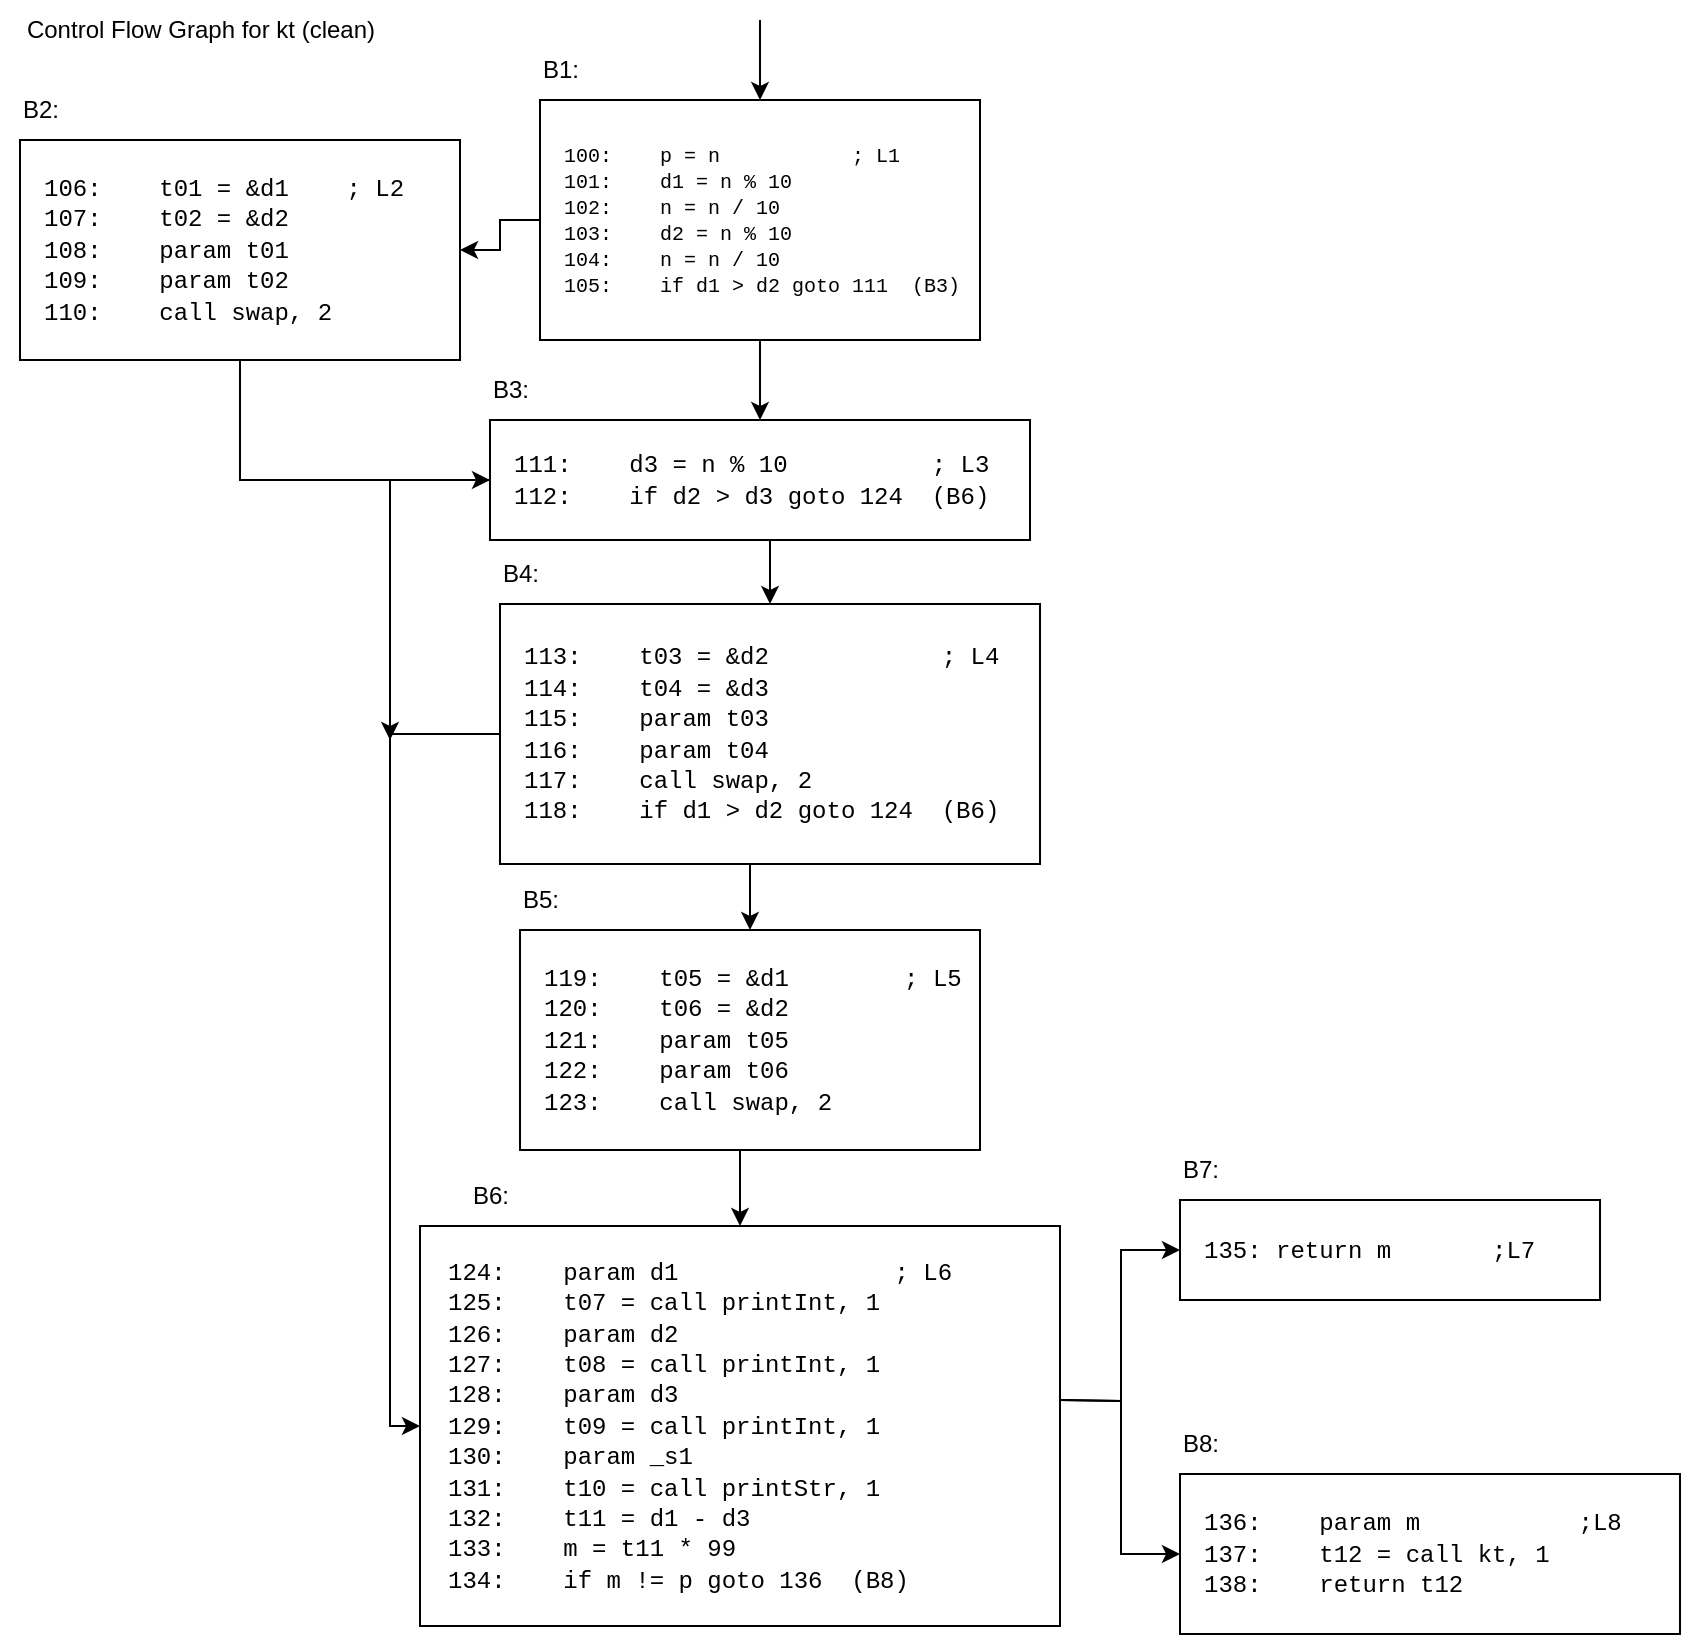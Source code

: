 <mxfile version="22.1.2" type="device">
  <diagram name="Page-1" id="1KJT4ykv1rWRxnocMWuo">
    <mxGraphModel dx="733" dy="437" grid="1" gridSize="10" guides="1" tooltips="1" connect="1" arrows="1" fold="1" page="1" pageScale="1" pageWidth="1169" pageHeight="827" background="none" math="0" shadow="0">
      <root>
        <mxCell id="0" />
        <mxCell id="1" parent="0" />
        <mxCell id="x57_89_cDRPmzMDyBT9k-1" value="Control Flow Graph for kt (clean)" style="text;html=1;align=center;verticalAlign=middle;resizable=0;points=[];autosize=1;strokeColor=none;fillColor=none;" parent="1" vertex="1">
          <mxGeometry x="5" width="200" height="30" as="geometry" />
        </mxCell>
        <mxCell id="x57_89_cDRPmzMDyBT9k-7" value="" style="group" parent="1" vertex="1" connectable="0">
          <mxGeometry x="265" y="20" width="240" height="150" as="geometry" />
        </mxCell>
        <mxCell id="x57_89_cDRPmzMDyBT9k-5" value="" style="group" parent="x57_89_cDRPmzMDyBT9k-7" vertex="1" connectable="0">
          <mxGeometry x="10" y="30" width="230" height="120" as="geometry" />
        </mxCell>
        <mxCell id="x57_89_cDRPmzMDyBT9k-2" value="" style="whiteSpace=wrap;html=1;" parent="x57_89_cDRPmzMDyBT9k-5" vertex="1">
          <mxGeometry width="220" height="120" as="geometry" />
        </mxCell>
        <mxCell id="x57_89_cDRPmzMDyBT9k-4" value="&lt;div style=&quot;font-size: 10px;&quot;&gt;&lt;font face=&quot;Courier New&quot; style=&quot;font-size: 10px;&quot;&gt;100:&lt;span style=&quot;white-space: pre; font-size: 10px;&quot;&gt;&amp;nbsp;&amp;nbsp;&amp;nbsp;&amp;nbsp;&lt;/span&gt;p = n&lt;span style=&quot;white-space: pre;&quot;&gt;&#x9;&lt;/span&gt;&lt;span style=&quot;white-space: pre;&quot;&gt;&#x9;&lt;/span&gt;; L1&lt;/font&gt;&lt;/div&gt;&lt;div style=&quot;font-size: 10px;&quot;&gt;&lt;font face=&quot;Courier New&quot; style=&quot;font-size: 10px;&quot;&gt;101:&lt;span style=&quot;font-size: 10px;&quot;&gt;&lt;span style=&quot;white-space: pre; font-size: 10px;&quot;&gt;&amp;nbsp;&amp;nbsp;&amp;nbsp;&amp;nbsp;&lt;/span&gt;&lt;/span&gt;d1 = n % 10&lt;/font&gt;&lt;/div&gt;&lt;div style=&quot;font-size: 10px;&quot;&gt;&lt;font face=&quot;Courier New&quot; style=&quot;font-size: 10px;&quot;&gt;102:&lt;span style=&quot;font-size: 10px;&quot;&gt;&lt;span style=&quot;white-space: pre; font-size: 10px;&quot;&gt;&amp;nbsp;&amp;nbsp;&amp;nbsp;&amp;nbsp;&lt;/span&gt;&lt;/span&gt;n = n / 10&amp;nbsp; &amp;nbsp; &amp;nbsp; &amp;nbsp; &amp;nbsp;&lt;/font&gt;&lt;/div&gt;&lt;div style=&quot;font-size: 10px;&quot;&gt;&lt;font face=&quot;Courier New&quot; style=&quot;font-size: 10px;&quot;&gt;103:&lt;span style=&quot;font-size: 10px;&quot;&gt;&lt;span style=&quot;white-space: pre; font-size: 10px;&quot;&gt;&amp;nbsp;&amp;nbsp;&amp;nbsp;&amp;nbsp;&lt;/span&gt;&lt;/span&gt;d2 = n % 10&lt;/font&gt;&lt;/div&gt;&lt;div style=&quot;font-size: 10px;&quot;&gt;&lt;font face=&quot;Courier New&quot; style=&quot;font-size: 10px;&quot;&gt;104:&lt;span style=&quot;font-size: 10px;&quot;&gt;&lt;span style=&quot;white-space: pre; font-size: 10px;&quot;&gt;&amp;nbsp;&amp;nbsp;&amp;nbsp;&amp;nbsp;&lt;/span&gt;&lt;/span&gt;n = n / 10&amp;nbsp; &amp;nbsp; &amp;nbsp; &amp;nbsp; &amp;nbsp; &amp;nbsp;&lt;/font&gt;&lt;/div&gt;&lt;div style=&quot;font-size: 10px;&quot;&gt;&lt;font face=&quot;Courier New&quot; style=&quot;font-size: 10px;&quot;&gt;105:&lt;span style=&quot;font-size: 10px;&quot;&gt;&lt;span style=&quot;white-space: pre; font-size: 10px;&quot;&gt;&amp;nbsp;&amp;nbsp;&amp;nbsp;&amp;nbsp;&lt;/span&gt;&lt;/span&gt;if d1 &amp;gt; d2 goto 111&amp;nbsp; (B3)&lt;/font&gt;&lt;/div&gt;" style="text;html=1;align=left;verticalAlign=middle;resizable=0;points=[];autosize=1;strokeColor=none;fillColor=none;fontSize=10;" parent="x57_89_cDRPmzMDyBT9k-5" vertex="1">
          <mxGeometry x="10" y="15" width="220" height="90" as="geometry" />
        </mxCell>
        <mxCell id="x57_89_cDRPmzMDyBT9k-6" value="B1:" style="text;html=1;align=center;verticalAlign=middle;resizable=0;points=[];autosize=1;strokeColor=none;fillColor=none;" parent="x57_89_cDRPmzMDyBT9k-7" vertex="1">
          <mxGeometry width="40" height="30" as="geometry" />
        </mxCell>
        <mxCell id="x57_89_cDRPmzMDyBT9k-23" value="" style="group" parent="1" vertex="1" connectable="0">
          <mxGeometry x="255" y="435" width="250" height="140" as="geometry" />
        </mxCell>
        <mxCell id="x57_89_cDRPmzMDyBT9k-21" value="" style="whiteSpace=wrap;html=1;" parent="x57_89_cDRPmzMDyBT9k-23" vertex="1">
          <mxGeometry x="10" y="30" width="230" height="110" as="geometry" />
        </mxCell>
        <mxCell id="x57_89_cDRPmzMDyBT9k-20" value="&lt;div&gt;&lt;font face=&quot;Courier New&quot;&gt;119:&lt;span style=&quot;white-space: pre;&quot;&gt;&amp;nbsp;&amp;nbsp;&amp;nbsp;&amp;nbsp;&lt;/span&gt;t05 = &amp;amp;d1&amp;nbsp; &amp;nbsp; &amp;nbsp; &amp;nbsp; ; L5&lt;/font&gt;&lt;/div&gt;&lt;div&gt;&lt;font face=&quot;Courier New&quot;&gt;120:&lt;span style=&quot;&quot;&gt;&lt;span style=&quot;white-space: pre;&quot;&gt;&amp;nbsp;&amp;nbsp;&amp;nbsp;&amp;nbsp;&lt;/span&gt;&lt;/span&gt;t06 = &amp;amp;d2&lt;/font&gt;&lt;/div&gt;&lt;div&gt;&lt;font face=&quot;Courier New&quot;&gt;121:&lt;span style=&quot;&quot;&gt;&lt;span style=&quot;white-space: pre;&quot;&gt;&amp;nbsp;&amp;nbsp;&amp;nbsp;&amp;nbsp;&lt;/span&gt;&lt;/span&gt;param t05&lt;/font&gt;&lt;/div&gt;&lt;div&gt;&lt;font face=&quot;Courier New&quot;&gt;122:&lt;span style=&quot;&quot;&gt;&lt;span style=&quot;white-space: pre;&quot;&gt;&amp;nbsp;&amp;nbsp;&amp;nbsp;&amp;nbsp;&lt;/span&gt;&lt;/span&gt;param t06&lt;/font&gt;&lt;/div&gt;&lt;div&gt;&lt;font face=&quot;Courier New&quot;&gt;123:&lt;span style=&quot;&quot;&gt;&lt;span style=&quot;white-space: pre;&quot;&gt;&amp;nbsp;&amp;nbsp;&amp;nbsp;&amp;nbsp;&lt;/span&gt;&lt;/span&gt;call swap, 2&lt;/font&gt;&lt;/div&gt;" style="text;html=1;align=left;verticalAlign=middle;resizable=0;points=[];autosize=1;strokeColor=none;fillColor=none;" parent="x57_89_cDRPmzMDyBT9k-23" vertex="1">
          <mxGeometry x="20" y="40" width="230" height="90" as="geometry" />
        </mxCell>
        <mxCell id="x57_89_cDRPmzMDyBT9k-22" value="B5:" style="text;html=1;align=center;verticalAlign=middle;resizable=0;points=[];autosize=1;strokeColor=none;fillColor=none;" parent="x57_89_cDRPmzMDyBT9k-23" vertex="1">
          <mxGeometry width="40" height="30" as="geometry" />
        </mxCell>
        <mxCell id="x57_89_cDRPmzMDyBT9k-36" value="" style="endArrow=classic;html=1;rounded=0;entryX=0.5;entryY=0;entryDx=0;entryDy=0;" parent="1" target="x57_89_cDRPmzMDyBT9k-2" edge="1">
          <mxGeometry width="50" height="50" relative="1" as="geometry">
            <mxPoint x="385" y="10" as="sourcePoint" />
            <mxPoint x="605" y="60" as="targetPoint" />
          </mxGeometry>
        </mxCell>
        <mxCell id="x57_89_cDRPmzMDyBT9k-41" value="" style="group" parent="1" vertex="1" connectable="0">
          <mxGeometry x="240" y="180" width="280" height="90" as="geometry" />
        </mxCell>
        <mxCell id="x57_89_cDRPmzMDyBT9k-13" value="" style="whiteSpace=wrap;html=1;" parent="x57_89_cDRPmzMDyBT9k-41" vertex="1">
          <mxGeometry x="10" y="30" width="270" height="60" as="geometry" />
        </mxCell>
        <mxCell id="x57_89_cDRPmzMDyBT9k-12" value="&lt;div&gt;&lt;font face=&quot;Courier New&quot;&gt;111:&lt;span style=&quot;white-space: pre;&quot;&gt;&amp;nbsp;&amp;nbsp;&amp;nbsp;&amp;nbsp;&lt;/span&gt;d3 = n % 10&amp;nbsp; &amp;nbsp; &amp;nbsp; &amp;nbsp; &amp;nbsp; ; L3&lt;/font&gt;&lt;/div&gt;&lt;div&gt;&lt;font face=&quot;Courier New&quot;&gt;112:&lt;span style=&quot;&quot;&gt;&lt;span style=&quot;white-space: pre;&quot;&gt;&amp;nbsp;&amp;nbsp;&amp;nbsp;&amp;nbsp;&lt;/span&gt;&lt;/span&gt;if d2 &amp;gt; d3 goto 124&amp;nbsp; (B6)&lt;/font&gt;&lt;/div&gt;" style="text;html=1;align=left;verticalAlign=middle;resizable=0;points=[];autosize=1;strokeColor=none;fillColor=none;" parent="x57_89_cDRPmzMDyBT9k-41" vertex="1">
          <mxGeometry x="20" y="35" width="260" height="50" as="geometry" />
        </mxCell>
        <mxCell id="x57_89_cDRPmzMDyBT9k-14" value="B3:" style="text;html=1;align=center;verticalAlign=middle;resizable=0;points=[];autosize=1;strokeColor=none;fillColor=none;" parent="x57_89_cDRPmzMDyBT9k-41" vertex="1">
          <mxGeometry width="40" height="30" as="geometry" />
        </mxCell>
        <mxCell id="x57_89_cDRPmzMDyBT9k-42" style="edgeStyle=orthogonalEdgeStyle;rounded=0;orthogonalLoop=1;jettySize=auto;html=1;exitX=0.5;exitY=1;exitDx=0;exitDy=0;entryX=0.5;entryY=0;entryDx=0;entryDy=0;" parent="1" source="x57_89_cDRPmzMDyBT9k-13" target="x57_89_cDRPmzMDyBT9k-17" edge="1">
          <mxGeometry relative="1" as="geometry" />
        </mxCell>
        <mxCell id="x57_89_cDRPmzMDyBT9k-45" style="edgeStyle=orthogonalEdgeStyle;rounded=0;orthogonalLoop=1;jettySize=auto;html=1;exitX=0.5;exitY=1;exitDx=0;exitDy=0;entryX=0.5;entryY=0;entryDx=0;entryDy=0;" parent="1" source="x57_89_cDRPmzMDyBT9k-2" target="x57_89_cDRPmzMDyBT9k-13" edge="1">
          <mxGeometry relative="1" as="geometry" />
        </mxCell>
        <mxCell id="x57_89_cDRPmzMDyBT9k-46" style="edgeStyle=orthogonalEdgeStyle;rounded=0;orthogonalLoop=1;jettySize=auto;html=1;exitX=0.5;exitY=1;exitDx=0;exitDy=0;entryX=0;entryY=0.5;entryDx=0;entryDy=0;" parent="1" source="x57_89_cDRPmzMDyBT9k-9" target="x57_89_cDRPmzMDyBT9k-13" edge="1">
          <mxGeometry relative="1" as="geometry" />
        </mxCell>
        <mxCell id="x57_89_cDRPmzMDyBT9k-47" style="edgeStyle=orthogonalEdgeStyle;rounded=0;orthogonalLoop=1;jettySize=auto;html=1;exitX=0;exitY=0.5;exitDx=0;exitDy=0;entryX=1;entryY=0.5;entryDx=0;entryDy=0;" parent="1" source="x57_89_cDRPmzMDyBT9k-2" target="x57_89_cDRPmzMDyBT9k-9" edge="1">
          <mxGeometry relative="1" as="geometry" />
        </mxCell>
        <mxCell id="x57_89_cDRPmzMDyBT9k-48" value="" style="group" parent="1" vertex="1" connectable="0">
          <mxGeometry x="5" y="40" width="230" height="140" as="geometry" />
        </mxCell>
        <mxCell id="x57_89_cDRPmzMDyBT9k-9" value="" style="whiteSpace=wrap;html=1;" parent="x57_89_cDRPmzMDyBT9k-48" vertex="1">
          <mxGeometry x="10" y="30" width="220" height="110" as="geometry" />
        </mxCell>
        <mxCell id="x57_89_cDRPmzMDyBT9k-8" value="&lt;div&gt;&lt;font face=&quot;Courier New&quot;&gt;106:&lt;span style=&quot;white-space: pre;&quot;&gt;&amp;nbsp;&amp;nbsp;&amp;nbsp;&amp;nbsp;&lt;/span&gt;t01 = &amp;amp;d1&lt;span style=&quot;&quot;&gt;&lt;span style=&quot;white-space: pre;&quot;&gt;&amp;nbsp;&amp;nbsp;&amp;nbsp;&amp;nbsp;&lt;/span&gt;&lt;/span&gt;; L2&lt;/font&gt;&lt;/div&gt;&lt;div&gt;&lt;font face=&quot;Courier New&quot;&gt;107:&lt;span style=&quot;&quot;&gt;&lt;span style=&quot;white-space: pre;&quot;&gt;&amp;nbsp;&amp;nbsp;&amp;nbsp;&amp;nbsp;&lt;/span&gt;&lt;/span&gt;t02 = &amp;amp;d2&lt;/font&gt;&lt;/div&gt;&lt;div&gt;&lt;font face=&quot;Courier New&quot;&gt;108:&lt;span style=&quot;&quot;&gt;&lt;span style=&quot;white-space: pre;&quot;&gt;&amp;nbsp;&amp;nbsp;&amp;nbsp;&amp;nbsp;&lt;/span&gt;&lt;/span&gt;param t01&lt;/font&gt;&lt;/div&gt;&lt;div&gt;&lt;font face=&quot;Courier New&quot;&gt;109:&lt;span style=&quot;&quot;&gt;&lt;span style=&quot;white-space: pre;&quot;&gt;&amp;nbsp;&amp;nbsp;&amp;nbsp;&amp;nbsp;&lt;/span&gt;&lt;/span&gt;param t02&lt;/font&gt;&lt;/div&gt;&lt;div&gt;&lt;font face=&quot;Courier New&quot;&gt;110:&lt;span style=&quot;&quot;&gt;&lt;span style=&quot;white-space: pre;&quot;&gt;&amp;nbsp;&amp;nbsp;&amp;nbsp;&amp;nbsp;&lt;/span&gt;&lt;/span&gt;call swap, 2&lt;/font&gt;&lt;/div&gt;" style="text;html=1;align=left;verticalAlign=middle;resizable=0;points=[];autosize=1;strokeColor=none;fillColor=none;" parent="x57_89_cDRPmzMDyBT9k-48" vertex="1">
          <mxGeometry x="20" y="40" width="200" height="90" as="geometry" />
        </mxCell>
        <mxCell id="x57_89_cDRPmzMDyBT9k-10" value="B2:" style="text;html=1;align=center;verticalAlign=middle;resizable=0;points=[];autosize=1;strokeColor=none;fillColor=none;" parent="x57_89_cDRPmzMDyBT9k-48" vertex="1">
          <mxGeometry width="40" height="30" as="geometry" />
        </mxCell>
        <mxCell id="x57_89_cDRPmzMDyBT9k-49" style="edgeStyle=orthogonalEdgeStyle;rounded=0;orthogonalLoop=1;jettySize=auto;html=1;exitX=0.5;exitY=1;exitDx=0;exitDy=0;entryX=0.5;entryY=0;entryDx=0;entryDy=0;" parent="1" source="x57_89_cDRPmzMDyBT9k-17" target="x57_89_cDRPmzMDyBT9k-21" edge="1">
          <mxGeometry relative="1" as="geometry" />
        </mxCell>
        <mxCell id="x57_89_cDRPmzMDyBT9k-51" style="edgeStyle=orthogonalEdgeStyle;rounded=0;orthogonalLoop=1;jettySize=auto;html=1;exitX=0.5;exitY=1;exitDx=0;exitDy=0;entryX=0.5;entryY=0;entryDx=0;entryDy=0;" parent="1" source="x57_89_cDRPmzMDyBT9k-21" target="x57_89_cDRPmzMDyBT9k-25" edge="1">
          <mxGeometry relative="1" as="geometry" />
        </mxCell>
        <mxCell id="x57_89_cDRPmzMDyBT9k-18" value="B4:" style="text;html=1;align=center;verticalAlign=middle;resizable=0;points=[];autosize=1;strokeColor=none;fillColor=none;" parent="1" vertex="1">
          <mxGeometry x="245" y="272" width="40" height="30" as="geometry" />
        </mxCell>
        <mxCell id="x57_89_cDRPmzMDyBT9k-50" value="" style="group" parent="1" vertex="1" connectable="0">
          <mxGeometry x="255" y="302" width="270" height="130" as="geometry" />
        </mxCell>
        <mxCell id="x57_89_cDRPmzMDyBT9k-17" value="" style="whiteSpace=wrap;html=1;" parent="x57_89_cDRPmzMDyBT9k-50" vertex="1">
          <mxGeometry width="270" height="130" as="geometry" />
        </mxCell>
        <mxCell id="x57_89_cDRPmzMDyBT9k-16" value="&lt;div&gt;&lt;font face=&quot;Courier New&quot;&gt;113:&lt;span style=&quot;white-space: pre;&quot;&gt;&amp;nbsp;&amp;nbsp;&amp;nbsp;&amp;nbsp;&lt;/span&gt;t03 = &amp;amp;d2&amp;nbsp; &amp;nbsp; &amp;nbsp; &amp;nbsp; &amp;nbsp; &amp;nbsp; ; L4&lt;/font&gt;&lt;/div&gt;&lt;div&gt;&lt;font face=&quot;Courier New&quot;&gt;114:&lt;span style=&quot;&quot;&gt;&lt;span style=&quot;white-space: pre;&quot;&gt;&amp;nbsp;&amp;nbsp;&amp;nbsp;&amp;nbsp;&lt;/span&gt;&lt;/span&gt;t04 = &amp;amp;d3&lt;/font&gt;&lt;/div&gt;&lt;div&gt;&lt;font face=&quot;Courier New&quot;&gt;115:&lt;span style=&quot;&quot;&gt;&lt;span style=&quot;white-space: pre;&quot;&gt;&amp;nbsp;&amp;nbsp;&amp;nbsp;&amp;nbsp;&lt;/span&gt;&lt;/span&gt;param t03&lt;/font&gt;&lt;/div&gt;&lt;div&gt;&lt;font face=&quot;Courier New&quot;&gt;116:&lt;span style=&quot;&quot;&gt;&lt;span style=&quot;white-space: pre;&quot;&gt;&amp;nbsp;&amp;nbsp;&amp;nbsp;&amp;nbsp;&lt;/span&gt;&lt;/span&gt;param t04&lt;/font&gt;&lt;/div&gt;&lt;div&gt;&lt;font face=&quot;Courier New&quot;&gt;117:&lt;span style=&quot;&quot;&gt;&lt;span style=&quot;white-space: pre;&quot;&gt;&amp;nbsp;&amp;nbsp;&amp;nbsp;&amp;nbsp;&lt;/span&gt;&lt;/span&gt;call swap, 2&lt;/font&gt;&lt;/div&gt;&lt;div&gt;&lt;font face=&quot;Courier New&quot;&gt;118:&lt;span style=&quot;&quot;&gt;&lt;span style=&quot;white-space: pre;&quot;&gt;&amp;nbsp;&amp;nbsp;&amp;nbsp;&amp;nbsp;&lt;/span&gt;&lt;/span&gt;if d1 &amp;gt; d2 goto 124&amp;nbsp; (B6)&lt;/font&gt;&lt;/div&gt;" style="text;html=1;align=left;verticalAlign=middle;resizable=0;points=[];autosize=1;strokeColor=none;fillColor=none;" parent="x57_89_cDRPmzMDyBT9k-50" vertex="1">
          <mxGeometry x="10" y="10" width="260" height="110" as="geometry" />
        </mxCell>
        <mxCell id="x57_89_cDRPmzMDyBT9k-53" style="edgeStyle=orthogonalEdgeStyle;rounded=0;orthogonalLoop=1;jettySize=auto;html=1;exitX=0;exitY=0.5;exitDx=0;exitDy=0;entryX=0;entryY=0.5;entryDx=0;entryDy=0;" parent="1" source="x57_89_cDRPmzMDyBT9k-17" target="x57_89_cDRPmzMDyBT9k-25" edge="1">
          <mxGeometry relative="1" as="geometry">
            <Array as="points">
              <mxPoint x="200" y="367" />
              <mxPoint x="200" y="713" />
            </Array>
          </mxGeometry>
        </mxCell>
        <mxCell id="x57_89_cDRPmzMDyBT9k-26" value="B6:" style="text;html=1;align=center;verticalAlign=middle;resizable=0;points=[];autosize=1;strokeColor=none;fillColor=none;" parent="1" vertex="1">
          <mxGeometry x="230" y="583" width="40" height="30" as="geometry" />
        </mxCell>
        <mxCell id="x57_89_cDRPmzMDyBT9k-54" value="" style="group" parent="1" vertex="1" connectable="0">
          <mxGeometry x="215" y="613" width="320" height="200" as="geometry" />
        </mxCell>
        <mxCell id="x57_89_cDRPmzMDyBT9k-25" value="" style="whiteSpace=wrap;html=1;" parent="x57_89_cDRPmzMDyBT9k-54" vertex="1">
          <mxGeometry width="320" height="200" as="geometry" />
        </mxCell>
        <mxCell id="x57_89_cDRPmzMDyBT9k-24" value="&lt;div&gt;&lt;font face=&quot;Courier New&quot;&gt;124:&lt;span style=&quot;white-space: pre;&quot;&gt;&amp;nbsp;&amp;nbsp;&amp;nbsp;&amp;nbsp;&lt;/span&gt;param d1&amp;nbsp; &amp;nbsp; &amp;nbsp; &amp;nbsp; &amp;nbsp; &amp;nbsp;&lt;span style=&quot;&quot;&gt;&lt;span style=&quot;white-space: pre;&quot;&gt;&amp;nbsp;&amp;nbsp;&amp;nbsp;&amp;nbsp;&lt;/span&gt;&lt;/span&gt;; L6&lt;/font&gt;&lt;/div&gt;&lt;div&gt;&lt;font face=&quot;Courier New&quot;&gt;125:&lt;span style=&quot;&quot;&gt;&lt;span style=&quot;white-space: pre;&quot;&gt;&amp;nbsp;&amp;nbsp;&amp;nbsp;&amp;nbsp;&lt;/span&gt;&lt;/span&gt;t07 = call printInt, 1&lt;/font&gt;&lt;/div&gt;&lt;div&gt;&lt;font face=&quot;Courier New&quot;&gt;126:&lt;span style=&quot;&quot;&gt;&lt;span style=&quot;white-space: pre;&quot;&gt;&amp;nbsp;&amp;nbsp;&amp;nbsp;&amp;nbsp;&lt;/span&gt;&lt;/span&gt;param d2&lt;/font&gt;&lt;/div&gt;&lt;div&gt;&lt;font face=&quot;Courier New&quot;&gt;127:&lt;span style=&quot;&quot;&gt;&lt;span style=&quot;white-space: pre;&quot;&gt;&amp;nbsp;&amp;nbsp;&amp;nbsp;&amp;nbsp;&lt;/span&gt;&lt;/span&gt;t08 = call printInt, 1&lt;/font&gt;&lt;/div&gt;&lt;div&gt;&lt;font face=&quot;Courier New&quot;&gt;128:&lt;span style=&quot;&quot;&gt;&lt;span style=&quot;white-space: pre;&quot;&gt;&amp;nbsp;&amp;nbsp;&amp;nbsp;&amp;nbsp;&lt;/span&gt;&lt;/span&gt;param d3&lt;/font&gt;&lt;/div&gt;&lt;div&gt;&lt;font face=&quot;Courier New&quot;&gt;129:&lt;span style=&quot;&quot;&gt;&lt;span style=&quot;white-space: pre;&quot;&gt;&amp;nbsp;&amp;nbsp;&amp;nbsp;&amp;nbsp;&lt;/span&gt;&lt;/span&gt;t09 = call printInt, 1&lt;/font&gt;&lt;/div&gt;&lt;div&gt;&lt;font face=&quot;Courier New&quot;&gt;130:&lt;span style=&quot;&quot;&gt;&lt;span style=&quot;white-space: pre;&quot;&gt;&amp;nbsp;&amp;nbsp;&amp;nbsp;&amp;nbsp;&lt;/span&gt;&lt;/span&gt;param _s1&lt;/font&gt;&lt;/div&gt;&lt;div&gt;&lt;font face=&quot;Courier New&quot;&gt;131:&lt;span style=&quot;&quot;&gt;&lt;span style=&quot;white-space: pre;&quot;&gt;&amp;nbsp;&amp;nbsp;&amp;nbsp;&amp;nbsp;&lt;/span&gt;&lt;/span&gt;t10 = call printStr, 1&lt;/font&gt;&lt;/div&gt;&lt;div&gt;&lt;font face=&quot;Courier New&quot;&gt;132:&lt;span style=&quot;&quot;&gt;&lt;span style=&quot;white-space: pre;&quot;&gt;&amp;nbsp;&amp;nbsp;&amp;nbsp;&amp;nbsp;&lt;/span&gt;&lt;/span&gt;t11 = d1 - d3&lt;/font&gt;&lt;/div&gt;&lt;div&gt;&lt;font face=&quot;Courier New&quot;&gt;133:&lt;span style=&quot;&quot;&gt;&lt;span style=&quot;white-space: pre;&quot;&gt;&amp;nbsp;&amp;nbsp;&amp;nbsp;&amp;nbsp;&lt;/span&gt;&lt;/span&gt;m = t11 * 99&amp;nbsp;&lt;/font&gt;&lt;/div&gt;&lt;div&gt;&lt;font face=&quot;Courier New&quot;&gt;134:&lt;span style=&quot;&quot;&gt;&lt;span style=&quot;white-space: pre;&quot;&gt;&amp;nbsp;&amp;nbsp;&amp;nbsp;&amp;nbsp;&lt;/span&gt;&lt;/span&gt;if m != p goto 136&amp;nbsp; (B8)&amp;nbsp; &amp;nbsp; &amp;nbsp;&amp;nbsp;&lt;/font&gt;&lt;/div&gt;" style="text;html=1;align=left;verticalAlign=middle;resizable=0;points=[];autosize=1;strokeColor=none;fillColor=none;" parent="x57_89_cDRPmzMDyBT9k-54" vertex="1">
          <mxGeometry x="12" y="5" width="300" height="190" as="geometry" />
        </mxCell>
        <mxCell id="x57_89_cDRPmzMDyBT9k-56" value="" style="group" parent="1" vertex="1" connectable="0">
          <mxGeometry x="585" y="570" width="220" height="80" as="geometry" />
        </mxCell>
        <mxCell id="x57_89_cDRPmzMDyBT9k-29" value="" style="whiteSpace=wrap;html=1;" parent="x57_89_cDRPmzMDyBT9k-56" vertex="1">
          <mxGeometry x="10" y="30" width="210" height="50" as="geometry" />
        </mxCell>
        <mxCell id="x57_89_cDRPmzMDyBT9k-28" value="&lt;font face=&quot;Courier New&quot;&gt;135: return m&amp;nbsp; &amp;nbsp; &amp;nbsp; &amp;nbsp;;L7&lt;/font&gt;" style="text;html=1;align=left;verticalAlign=middle;resizable=0;points=[];autosize=1;strokeColor=none;fillColor=none;" parent="x57_89_cDRPmzMDyBT9k-56" vertex="1">
          <mxGeometry x="20" y="40" width="190" height="30" as="geometry" />
        </mxCell>
        <mxCell id="x57_89_cDRPmzMDyBT9k-30" value="B7:" style="text;html=1;align=center;verticalAlign=middle;resizable=0;points=[];autosize=1;strokeColor=none;fillColor=none;" parent="x57_89_cDRPmzMDyBT9k-56" vertex="1">
          <mxGeometry width="40" height="30" as="geometry" />
        </mxCell>
        <mxCell id="x57_89_cDRPmzMDyBT9k-55" style="edgeStyle=orthogonalEdgeStyle;rounded=0;orthogonalLoop=1;jettySize=auto;html=1;exitX=1;exitY=0.5;exitDx=0;exitDy=0;entryX=0;entryY=0.5;entryDx=0;entryDy=0;" parent="1" target="x57_89_cDRPmzMDyBT9k-29" edge="1">
          <mxGeometry relative="1" as="geometry">
            <mxPoint x="595" y="607.0" as="targetPoint" />
            <mxPoint x="535" y="700" as="sourcePoint" />
          </mxGeometry>
        </mxCell>
        <mxCell id="x57_89_cDRPmzMDyBT9k-58" style="edgeStyle=orthogonalEdgeStyle;rounded=0;orthogonalLoop=1;jettySize=auto;html=1;exitX=1;exitY=0.5;exitDx=0;exitDy=0;entryX=0;entryY=0.5;entryDx=0;entryDy=0;" parent="1" target="x57_89_cDRPmzMDyBT9k-33" edge="1">
          <mxGeometry relative="1" as="geometry">
            <mxPoint x="605" y="777" as="targetPoint" />
            <mxPoint x="535" y="700" as="sourcePoint" />
          </mxGeometry>
        </mxCell>
        <mxCell id="x57_89_cDRPmzMDyBT9k-59" value="" style="group" parent="1" vertex="1" connectable="0">
          <mxGeometry x="585" y="707" width="260" height="110" as="geometry" />
        </mxCell>
        <mxCell id="x57_89_cDRPmzMDyBT9k-33" value="" style="whiteSpace=wrap;html=1;" parent="x57_89_cDRPmzMDyBT9k-59" vertex="1">
          <mxGeometry x="10" y="30" width="250" height="80" as="geometry" />
        </mxCell>
        <mxCell id="x57_89_cDRPmzMDyBT9k-32" value="&lt;div&gt;&lt;font face=&quot;Courier New&quot;&gt;136:&lt;span style=&quot;white-space: pre;&quot;&gt;&amp;nbsp;&amp;nbsp;&amp;nbsp;&amp;nbsp;&lt;/span&gt;param m&amp;nbsp; &amp;nbsp; &amp;nbsp; &amp;nbsp; &amp;nbsp; &amp;nbsp;;L8&lt;/font&gt;&lt;/div&gt;&lt;div&gt;&lt;font face=&quot;Courier New&quot;&gt;137:&lt;span style=&quot;&quot;&gt;&lt;span style=&quot;white-space: pre;&quot;&gt;&amp;nbsp;&amp;nbsp;&amp;nbsp;&amp;nbsp;&lt;/span&gt;&lt;/span&gt;t12 = call kt, 1&lt;/font&gt;&lt;/div&gt;&lt;div&gt;&lt;font face=&quot;Courier New&quot;&gt;138:&lt;span style=&quot;&quot;&gt;&lt;span style=&quot;white-space: pre;&quot;&gt;&amp;nbsp;&amp;nbsp;&amp;nbsp;&amp;nbsp;&lt;/span&gt;&lt;/span&gt;return t12&lt;/font&gt;&lt;/div&gt;" style="text;html=1;align=left;verticalAlign=middle;resizable=0;points=[];autosize=1;strokeColor=none;fillColor=none;" parent="x57_89_cDRPmzMDyBT9k-59" vertex="1">
          <mxGeometry x="20" y="40" width="230" height="60" as="geometry" />
        </mxCell>
        <mxCell id="x57_89_cDRPmzMDyBT9k-34" value="B8:" style="text;html=1;align=center;verticalAlign=middle;resizable=0;points=[];autosize=1;strokeColor=none;fillColor=none;" parent="x57_89_cDRPmzMDyBT9k-59" vertex="1">
          <mxGeometry width="40" height="30" as="geometry" />
        </mxCell>
        <mxCell id="_GaenFlvqUhkblWDrfGJ-1" value="" style="endArrow=classic;html=1;rounded=0;exitX=0;exitY=0.5;exitDx=0;exitDy=0;" edge="1" parent="1" source="x57_89_cDRPmzMDyBT9k-13">
          <mxGeometry width="50" height="50" relative="1" as="geometry">
            <mxPoint x="80" y="370" as="sourcePoint" />
            <mxPoint x="200" y="370" as="targetPoint" />
            <Array as="points">
              <mxPoint x="200" y="240" />
            </Array>
          </mxGeometry>
        </mxCell>
      </root>
    </mxGraphModel>
  </diagram>
</mxfile>
